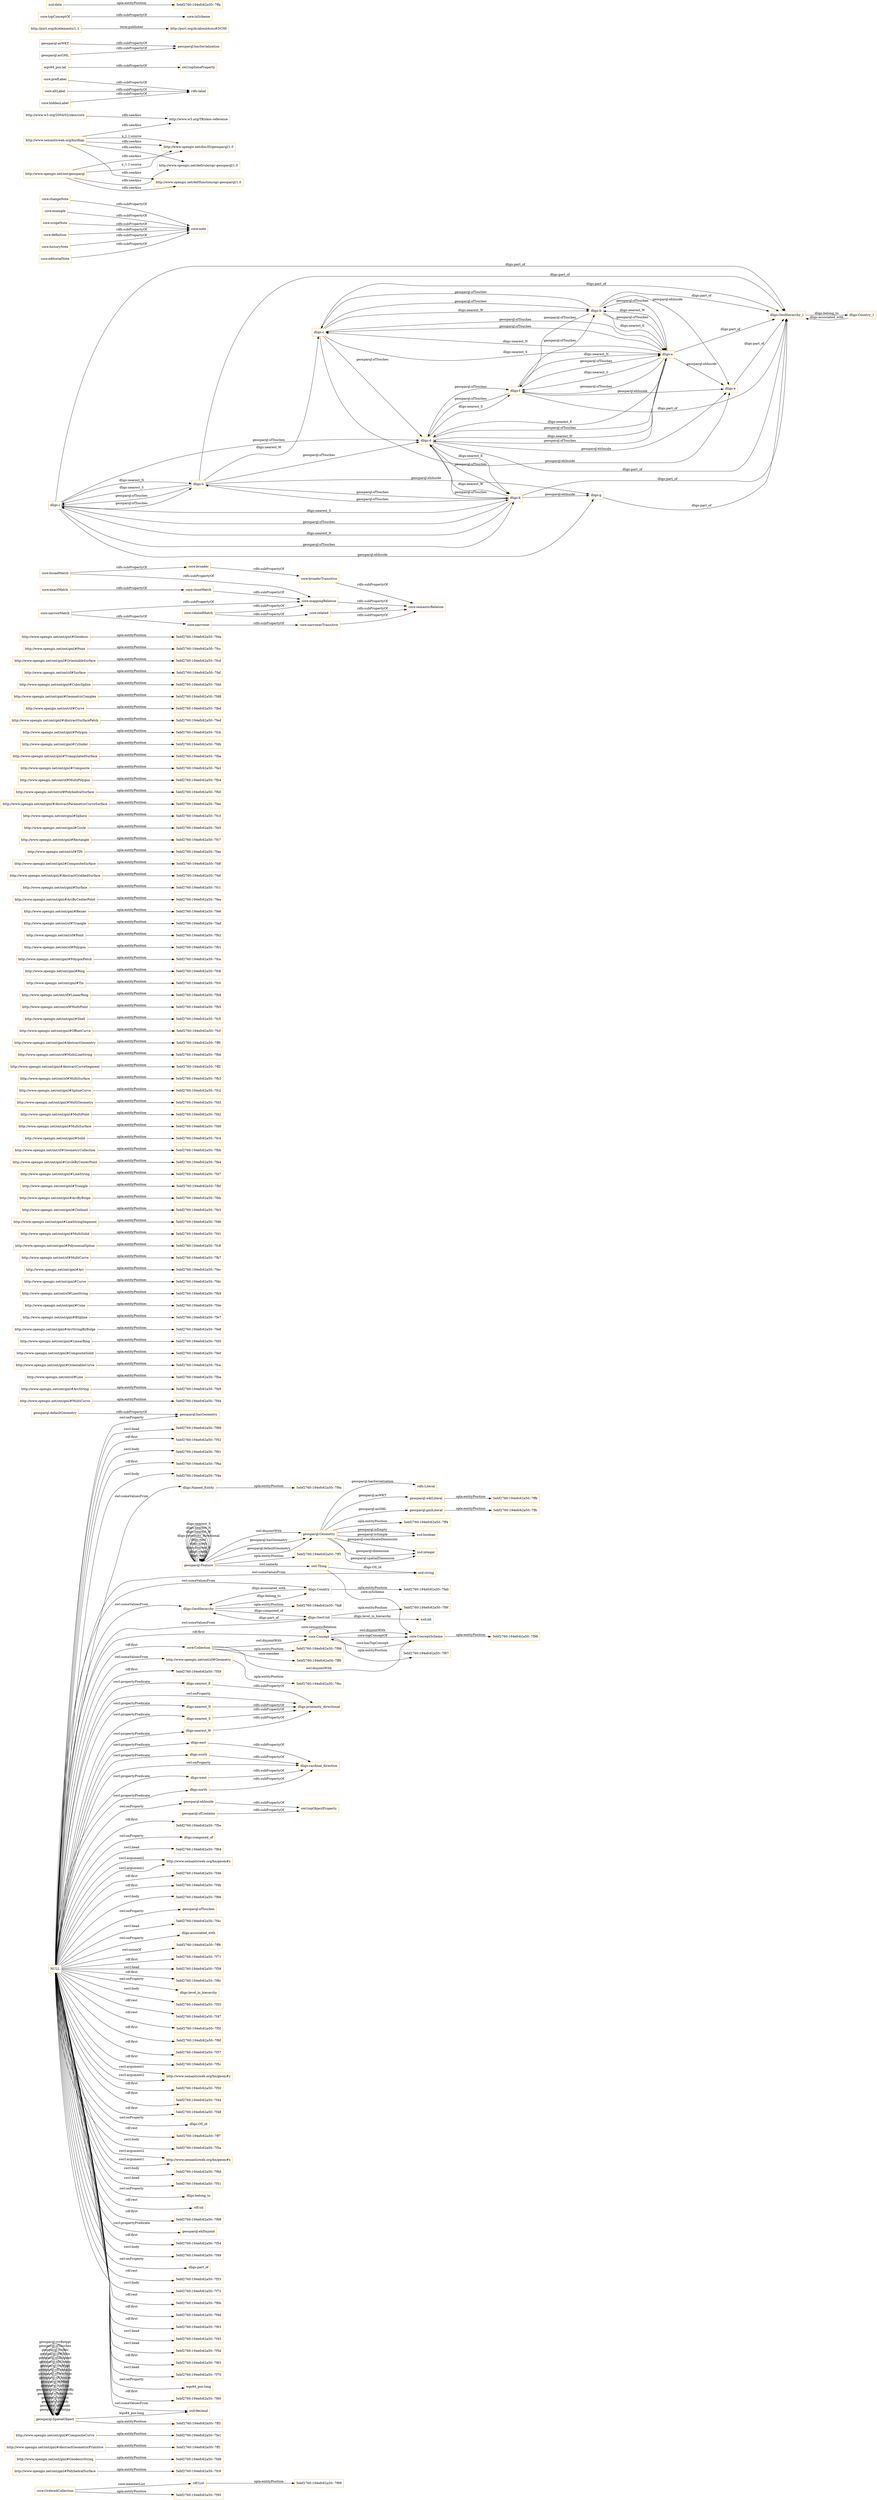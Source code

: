 digraph ar2dtool_diagram { 
rankdir=LR;
size="1501"
node [shape = rectangle, color="orange"]; "rdf:List" "http://www.opengis.net/ont/gml#PolyhedralSurface" "http://www.opengis.net/ont/gml#GeodesicString" "http://www.opengis.net/ont/gml#AbstractGeometricPrimitive" "http://www.opengis.net/ont/gml#CompositeCurve" "dligs:Named_Entity" "http://www.opengis.net/ont/gml#MultiCurve" "http://www.opengis.net/ont/gml#ArcString" "http://www.opengis.net/ont/sf#Line" "http://www.opengis.net/ont/gml#OrientableCurve" "http://www.opengis.net/ont/gml#CompositeSolid" "dligs:GeoHierarchy" "http://www.opengis.net/ont/gml#LinearRing" "http://www.opengis.net/ont/gml#ArcStringByBulge" "http://www.opengis.net/ont/gml#BSpline" "dligs:GeoUnit" "http://www.opengis.net/ont/gml#Cone" "http://www.opengis.net/ont/sf#LineString" "http://www.opengis.net/ont/gml#Curve" "http://www.opengis.net/ont/gml#Arc" "http://www.opengis.net/ont/sf#MultiCurve" "http://www.opengis.net/ont/gml#PolynomialSpline" "http://www.opengis.net/ont/gml#MultiSolid" "http://www.opengis.net/ont/gml#LineStringSegment" "http://www.opengis.net/ont/gml#Clothoid" "http://www.opengis.net/ont/gml#ArcByBulge" "http://www.opengis.net/ont/gml#Triangle" "http://www.opengis.net/ont/gml#LineString" "http://www.opengis.net/ont/gml#CircleByCenterPoint" "http://www.opengis.net/ont/sf#GeometryCollection" "dligs:Country" "http://www.opengis.net/ont/gml#Solid" "http://www.opengis.net/ont/gml#MultiSurface" "http://www.opengis.net/ont/gml#MultiPoint" "5ebf2760:194efc62a50:-7ff9" "http://www.opengis.net/ont/gml#MultiGeometry" "http://www.opengis.net/ont/gml#SplineCurve" "http://www.opengis.net/ont/sf#MultiSurface" "geosparql:Geometry" "http://www.opengis.net/ont/gml#AbstractCurveSegment" "http://www.opengis.net/ont/sf#MultiLineString" "http://www.opengis.net/ont/gml#AbstractGeometry" "http://www.opengis.net/ont/gml#OffsetCurve" "http://www.opengis.net/ont/gml#Shell" "http://www.opengis.net/ont/sf#MultiPoint" "core:ConceptScheme" "http://www.opengis.net/ont/sf#LinearRing" "http://www.opengis.net/ont/gml#Tin" "http://www.opengis.net/ont/gml#Ring" "http://www.opengis.net/ont/gml#PolygonPatch" "http://www.opengis.net/ont/sf#Polygon" "http://www.opengis.net/ont/sf#Point" "http://www.opengis.net/ont/sf#Triangle" "geosparql:SpatialObject" "http://www.opengis.net/ont/gml#Bezier" "core:Concept" "http://www.opengis.net/ont/gml#ArcByCenterPoint" "http://www.opengis.net/ont/gml#Surface" "http://www.opengis.net/ont/gml#AbstractGriddedSurface" "http://www.opengis.net/ont/gml#CompositeSurface" "http://www.opengis.net/ont/sf#TIN" "http://www.opengis.net/ont/gml#Rectangle" "http://www.opengis.net/ont/gml#Circle" "http://www.opengis.net/ont/gml#Sphere" "http://www.opengis.net/ont/sf#Geometry" "http://www.opengis.net/ont/gml#AbstractParametricCurveSurface" "http://www.opengis.net/ont/sf#PolyhedralSurface" "core:OrderedCollection" "http://www.opengis.net/ont/sf#MultiPolygon" "core:Collection" "geosparql:Feature" "http://www.opengis.net/ont/gml#Composite" "http://www.opengis.net/ont/gml#TriangulatedSurface" "http://www.opengis.net/ont/gml#Cylinder" "http://www.opengis.net/ont/gml#Polygon" "http://www.opengis.net/ont/gml#AbstractSurfacePatch" "http://www.opengis.net/ont/sf#Curve" "http://www.opengis.net/ont/gml#GeometricComplex" "http://www.opengis.net/ont/gml#CubicSpline" "http://www.opengis.net/ont/sf#Surface" "http://www.opengis.net/ont/gml#OrientableSurface" "http://www.opengis.net/ont/gml#Point" "http://www.opengis.net/ont/gml#Geodesic" ; /*classes style*/
	"http://www.opengis.net/ont/gml#GeometricComplex" -> "5ebf2760:194efc62a50:-7fd8" [ label = "opla:entityPosition" ];
	"core:closeMatch" -> "core:mappingRelation" [ label = "rdfs:subPropertyOf" ];
	"dligs:i" -> "dligs:h" [ label = "geosparql:sfTouches" ];
	"dligs:i" -> "dligs:g" [ label = "geosparql:ehInside" ];
	"dligs:i" -> "dligs:k" [ label = "geosparql:sfTouches" ];
	"dligs:i" -> "dligs:k" [ label = "dligs:nearest_S" ];
	"dligs:i" -> "dligs:GeoHierarchy_1" [ label = "dligs:part_of" ];
	"dligs:i" -> "dligs:d" [ label = "geosparql:sfTouches" ];
	"dligs:i" -> "dligs:h" [ label = "dligs:nearest_N" ];
	"core:changeNote" -> "core:note" [ label = "rdfs:subPropertyOf" ];
	"http://www.opengis.net/ont/sf#MultiPolygon" -> "5ebf2760:194efc62a50:-7fb4" [ label = "opla:entityPosition" ];
	"geosparql:defaultGeometry" -> "geosparql:hasGeometry" [ label = "rdfs:subPropertyOf" ];
	"http://www.opengis.net/ont/sf#MultiPoint" -> "5ebf2760:194efc62a50:-7fb5" [ label = "opla:entityPosition" ];
	"http://www.opengis.net/ont/gml#GeodesicString" -> "5ebf2760:194efc62a50:-7fd9" [ label = "opla:entityPosition" ];
	"http://www.opengis.net/ont/gml#ArcStringByBulge" -> "5ebf2760:194efc62a50:-7fe8" [ label = "opla:entityPosition" ];
	"http://www.opengis.net/ont/gml#Solid" -> "5ebf2760:194efc62a50:-7fc4" [ label = "opla:entityPosition" ];
	"dligs:GeoUnit" -> "5ebf2760:194efc62a50:-7f9f" [ label = "opla:entityPosition" ];
	"http://www.w3.org/2004/02/skos/core" -> "http://www.w3.org/TR/skos-reference" [ label = "rdfs:seeAlso" ];
	"dligs:Named_Entity" -> "5ebf2760:194efc62a50:-7f9a" [ label = "opla:entityPosition" ];
	"core:related" -> "core:semanticRelation" [ label = "rdfs:subPropertyOf" ];
	"http://www.opengis.net/ont/sf#LineString" -> "5ebf2760:194efc62a50:-7fb9" [ label = "opla:entityPosition" ];
	"geosparql:SpatialObject" -> "5ebf2760:194efc62a50:-7ff3" [ label = "opla:entityPosition" ];
	"http://www.opengis.net/ont/gml#CompositeSurface" -> "5ebf2760:194efc62a50:-7fdf" [ label = "opla:entityPosition" ];
	"core:OrderedCollection" -> "5ebf2760:194efc62a50:-7f95" [ label = "opla:entityPosition" ];
	"core:example" -> "core:note" [ label = "rdfs:subPropertyOf" ];
	"http://www.opengis.net/ont/gml#Tin" -> "5ebf2760:194efc62a50:-7fc0" [ label = "opla:entityPosition" ];
	"dligs:d" -> "dligs:f" [ label = "dligs:nearest_S" ];
	"dligs:d" -> "dligs:e" [ label = "geosparql:ehInside" ];
	"dligs:d" -> "dligs:GeoHierarchy_1" [ label = "dligs:part_of" ];
	"dligs:d" -> "dligs:k" [ label = "geosparql:sfTouches" ];
	"dligs:d" -> "dligs:f" [ label = "geosparql:sfTouches" ];
	"dligs:d" -> "dligs:k" [ label = "dligs:nearest_E" ];
	"dligs:d" -> "dligs:a" [ label = "geosparql:sfTouches" ];
	"dligs:d" -> "dligs:a" [ label = "dligs:nearest_W" ];
	"core:exactMatch" -> "core:closeMatch" [ label = "rdfs:subPropertyOf" ];
	"http://www.opengis.net/ont/gml#Geodesic" -> "5ebf2760:194efc62a50:-7fda" [ label = "opla:entityPosition" ];
	"http://www.opengis.net/ont/geosparql" -> "http://www.opengis.net/doc/IS/geosparql/1.0" [ label = "rdfs:seeAlso" ];
	"http://www.opengis.net/ont/geosparql" -> "http://www.opengis.net/def/rule/ogc-geosparql/1.0" [ label = "rdfs:seeAlso" ];
	"http://www.opengis.net/ont/geosparql" -> "http://www.opengis.net/def/function/ogc-geosparql/1.0" [ label = "rdfs:seeAlso" ];
	"http://www.opengis.net/ont/geosparql" -> "http://www.opengis.net/doc/IS/geosparql/1.0" [ label = "x_1.1:source" ];
	"http://www.opengis.net/ont/gml#Point" -> "5ebf2760:194efc62a50:-7fcc" [ label = "opla:entityPosition" ];
	"http://www.opengis.net/ont/sf#Curve" -> "5ebf2760:194efc62a50:-7fbd" [ label = "opla:entityPosition" ];
	"http://www.opengis.net/ont/gml#AbstractSurfacePatch" -> "5ebf2760:194efc62a50:-7fed" [ label = "opla:entityPosition" ];
	"core:broaderTransitive" -> "core:semanticRelation" [ label = "rdfs:subPropertyOf" ];
	"core:narrower" -> "core:narrowerTransitive" [ label = "rdfs:subPropertyOf" ];
	"http://www.opengis.net/ont/gml#Polygon" -> "5ebf2760:194efc62a50:-7fcb" [ label = "opla:entityPosition" ];
	"core:Collection" -> "core:Concept" [ label = "owl:disjointWith" ];
	"core:Collection" -> "5ebf2760:194efc62a50:-7f98" [ label = "opla:entityPosition" ];
	"core:Collection" -> "core:ConceptScheme" [ label = "owl:disjointWith" ];
	"http://www.opengis.net/ont/gml#BSpline" -> "5ebf2760:194efc62a50:-7fe7" [ label = "opla:entityPosition" ];
	"http://www.opengis.net/ont/sf#Surface" -> "5ebf2760:194efc62a50:-7faf" [ label = "opla:entityPosition" ];
	"core:ConceptScheme" -> "5ebf2760:194efc62a50:-7f96" [ label = "opla:entityPosition" ];
	"http://www.opengis.net/ont/gml#Circle" -> "5ebf2760:194efc62a50:-7fe5" [ label = "opla:entityPosition" ];
	"core:scopeNote" -> "core:note" [ label = "rdfs:subPropertyOf" ];
	"http://www.opengis.net/ont/gml#MultiSurface" -> "5ebf2760:194efc62a50:-7fd0" [ label = "opla:entityPosition" ];
	"core:prefLabel" -> "rdfs:label" [ label = "rdfs:subPropertyOf" ];
	"http://www.opengis.net/ont/sf#MultiCurve" -> "5ebf2760:194efc62a50:-7fb7" [ label = "opla:entityPosition" ];
	"http://www.opengis.net/ont/gml#CircleByCenterPoint" -> "5ebf2760:194efc62a50:-7fe4" [ label = "opla:entityPosition" ];
	"http://www.opengis.net/ont/gml#AbstractGeometricPrimitive" -> "5ebf2760:194efc62a50:-7ff1" [ label = "opla:entityPosition" ];
	"http://www.opengis.net/ont/sf#PolyhedralSurface" -> "5ebf2760:194efc62a50:-7fb0" [ label = "opla:entityPosition" ];
	"dligs:g" -> "dligs:GeoHierarchy_1" [ label = "dligs:part_of" ];
	"core:broadMatch" -> "core:mappingRelation" [ label = "rdfs:subPropertyOf" ];
	"core:broadMatch" -> "core:broader" [ label = "rdfs:subPropertyOf" ];
	"dligs:Country_1" -> "dligs:GeoHierarchy_1" [ label = "dligs:associated_with" ];
	"http://www.opengis.net/ont/gml#MultiPoint" -> "5ebf2760:194efc62a50:-7fd2" [ label = "opla:entityPosition" ];
	"http://www.opengis.net/ont/gml#PolygonPatch" -> "5ebf2760:194efc62a50:-7fca" [ label = "opla:entityPosition" ];
	"http://www.opengis.net/ont/gml#Rectangle" -> "5ebf2760:194efc62a50:-7fc7" [ label = "opla:entityPosition" ];
	"geosparql:wktLiteral" -> "5ebf2760:194efc62a50:-7ffb" [ label = "opla:entityPosition" ];
	"core:narrowMatch" -> "core:narrower" [ label = "rdfs:subPropertyOf" ];
	"core:narrowMatch" -> "core:mappingRelation" [ label = "rdfs:subPropertyOf" ];
	"rdf:List" -> "5ebf2760:194efc62a50:-7f99" [ label = "opla:entityPosition" ];
	"http://www.opengis.net/ont/gml#LineString" -> "5ebf2760:194efc62a50:-7fd7" [ label = "opla:entityPosition" ];
	"http://www.opengis.net/ont/gml#AbstractParametricCurveSurface" -> "5ebf2760:194efc62a50:-7fee" [ label = "opla:entityPosition" ];
	"http://www.opengis.net/ont/gml#Sphere" -> "5ebf2760:194efc62a50:-7fc3" [ label = "opla:entityPosition" ];
	"core:narrowerTransitive" -> "core:semanticRelation" [ label = "rdfs:subPropertyOf" ];
	"http://www.opengis.net/ont/gml#PolynomialSpline" -> "5ebf2760:194efc62a50:-7fc8" [ label = "opla:entityPosition" ];
	"dligs:nearest_W" -> "dligs:proximity_directional" [ label = "rdfs:subPropertyOf" ];
	"dligs:b" -> "dligs:GeoHierarchy_1" [ label = "dligs:part_of" ];
	"dligs:b" -> "dligs:a" [ label = "dligs:nearest_E" ];
	"dligs:b" -> "dligs:f" [ label = "geosparql:sfTouches" ];
	"dligs:b" -> "dligs:c" [ label = "geosparql:sfTouches" ];
	"dligs:b" -> "dligs:a" [ label = "geosparql:sfTouches" ];
	"dligs:b" -> "dligs:e" [ label = "geosparql:ehInside" ];
	"core:altLabel" -> "rdfs:label" [ label = "rdfs:subPropertyOf" ];
	"http://www.opengis.net/ont/gml#AbstractGriddedSurface" -> "5ebf2760:194efc62a50:-7fef" [ label = "opla:entityPosition" ];
	"core:Concept" -> "5ebf2760:194efc62a50:-7f97" [ label = "opla:entityPosition" ];
	"core:Concept" -> "core:ConceptScheme" [ label = "owl:disjointWith" ];
	"dligs:north" -> "dligs:cardinal_direction" [ label = "rdfs:subPropertyOf" ];
	"core:hiddenLabel" -> "rdfs:label" [ label = "rdfs:subPropertyOf" ];
	"http://www.opengis.net/ont/gml#AbstractGeometry" -> "5ebf2760:194efc62a50:-7ff0" [ label = "opla:entityPosition" ];
	"http://www.opengis.net/ont/gml#Clothoid" -> "5ebf2760:194efc62a50:-7fe3" [ label = "opla:entityPosition" ];
	"http://www.opengis.net/ont/gml#Ring" -> "5ebf2760:194efc62a50:-7fc6" [ label = "opla:entityPosition" ];
	"http://www.opengis.net/ont/gml#Cylinder" -> "5ebf2760:194efc62a50:-7fdb" [ label = "opla:entityPosition" ];
	"http://www.opengis.net/ont/gml#MultiGeometry" -> "5ebf2760:194efc62a50:-7fd3" [ label = "opla:entityPosition" ];
	"http://www.opengis.net/ont/gml#PolyhedralSurface" -> "5ebf2760:194efc62a50:-7fc9" [ label = "opla:entityPosition" ];
	"http://www.opengis.net/ont/gml#LineStringSegment" -> "5ebf2760:194efc62a50:-7fd6" [ label = "opla:entityPosition" ];
	"dligs:nearest_E" -> "dligs:proximity_directional" [ label = "rdfs:subPropertyOf" ];
	"dligs:e" -> "dligs:GeoHierarchy_1" [ label = "dligs:part_of" ];
	"http://www.opengis.net/ont/gml#MultiCurve" -> "5ebf2760:194efc62a50:-7fd4" [ label = "opla:entityPosition" ];
	"http://www.opengis.net/ont/gml#SplineCurve" -> "5ebf2760:194efc62a50:-7fc2" [ label = "opla:entityPosition" ];
	"http://www.opengis.net/ont/gml#Cone" -> "5ebf2760:194efc62a50:-7fde" [ label = "opla:entityPosition" ];
	"http://www.opengis.net/ont/gml#OrientableSurface" -> "5ebf2760:194efc62a50:-7fcd" [ label = "opla:entityPosition" ];
	"wgs84_pos:lat" -> "owl:topDataProperty" [ label = "rdfs:subPropertyOf" ];
	"http://www.opengis.net/ont/sf#MultiLineString" -> "5ebf2760:194efc62a50:-7fb6" [ label = "opla:entityPosition" ];
	"http://www.opengis.net/ont/sf#Polygon" -> "5ebf2760:194efc62a50:-7fb1" [ label = "opla:entityPosition" ];
	"http://www.opengis.net/ont/sf#LinearRing" -> "5ebf2760:194efc62a50:-7fb8" [ label = "opla:entityPosition" ];
	"http://www.opengis.net/ont/sf#GeometryCollection" -> "5ebf2760:194efc62a50:-7fbb" [ label = "opla:entityPosition" ];
	"dligs:GeoHierarchy_1" -> "dligs:Country_1" [ label = "dligs:belong_to" ];
	"geosparql:ehInside" -> "owl:topObjectProperty" [ label = "rdfs:subPropertyOf" ];
	"dligs:h" -> "dligs:GeoHierarchy_1" [ label = "dligs:part_of" ];
	"dligs:h" -> "dligs:c" [ label = "dligs:nearest_W" ];
	"dligs:h" -> "dligs:i" [ label = "dligs:nearest_S" ];
	"dligs:h" -> "dligs:k" [ label = "geosparql:sfTouches" ];
	"dligs:h" -> "dligs:i" [ label = "geosparql:sfTouches" ];
	"dligs:h" -> "dligs:g" [ label = "geosparql:ehInside" ];
	"dligs:h" -> "dligs:d" [ label = "geosparql:sfTouches" ];
	"http://www.opengis.net/ont/gml#ArcByBulge" -> "5ebf2760:194efc62a50:-7feb" [ label = "opla:entityPosition" ];
	"dligs:east" -> "dligs:cardinal_direction" [ label = "rdfs:subPropertyOf" ];
	"http://www.opengis.net/ont/gml#CompositeCurve" -> "5ebf2760:194efc62a50:-7fe1" [ label = "opla:entityPosition" ];
	"http://www.opengis.net/ont/sf#MultiSurface" -> "5ebf2760:194efc62a50:-7fb3" [ label = "opla:entityPosition" ];
	"http://www.opengis.net/ont/gml#MultiSolid" -> "5ebf2760:194efc62a50:-7fd1" [ label = "opla:entityPosition" ];
	"geosparql:sfContains" -> "owl:topObjectProperty" [ label = "rdfs:subPropertyOf" ];
	"geosparql:asWKT" -> "geosparql:hasSerialization" [ label = "rdfs:subPropertyOf" ];
	"http://www.opengis.net/ont/gml#Bezier" -> "5ebf2760:194efc62a50:-7fe6" [ label = "opla:entityPosition" ];
	"core:definition" -> "core:note" [ label = "rdfs:subPropertyOf" ];
	"http://www.opengis.net/ont/gml#Composite" -> "5ebf2760:194efc62a50:-7fe2" [ label = "opla:entityPosition" ];
	"dligs:south" -> "dligs:cardinal_direction" [ label = "rdfs:subPropertyOf" ];
	"dligs:Country" -> "5ebf2760:194efc62a50:-7fab" [ label = "opla:entityPosition" ];
	"http://www.opengis.net/ont/gml#ArcByCenterPoint" -> "5ebf2760:194efc62a50:-7fea" [ label = "opla:entityPosition" ];
	"core:historyNote" -> "core:note" [ label = "rdfs:subPropertyOf" ];
	"dligs:c" -> "dligs:d" [ label = "geosparql:sfTouches" ];
	"dligs:c" -> "dligs:GeoHierarchy_1" [ label = "dligs:part_of" ];
	"dligs:c" -> "dligs:e" [ label = "geosparql:ehInside" ];
	"dligs:c" -> "dligs:b" [ label = "dligs:nearest_W" ];
	"dligs:c" -> "dligs:a" [ label = "geosparql:sfTouches" ];
	"dligs:c" -> "dligs:b" [ label = "geosparql:sfTouches" ];
	"dligs:c" -> "dligs:a" [ label = "dligs:nearest_S" ];
	"dligs:GeoHierarchy" -> "5ebf2760:194efc62a50:-7fa8" [ label = "opla:entityPosition" ];
	"http://www.opengis.net/ont/gml#Arc" -> "5ebf2760:194efc62a50:-7fec" [ label = "opla:entityPosition" ];
	"dligs:k" -> "dligs:g" [ label = "geosparql:ehInside" ];
	"dligs:k" -> "dligs:h" [ label = "geosparql:sfTouches" ];
	"dligs:k" -> "dligs:i" [ label = "geosparql:sfTouches" ];
	"dligs:k" -> "dligs:GeoHierarchy_1" [ label = "dligs:part_of" ];
	"dligs:k" -> "dligs:d" [ label = "geosparql:sfTouches" ];
	"dligs:k" -> "dligs:i" [ label = "dligs:nearest_N" ];
	"dligs:k" -> "dligs:d" [ label = "dligs:nearest_W" ];
	"http://www.opengis.net/ont/gml#ArcString" -> "5ebf2760:194efc62a50:-7fe9" [ label = "opla:entityPosition" ];
	"http://www.opengis.net/ont/gml#Shell" -> "5ebf2760:194efc62a50:-7fc5" [ label = "opla:entityPosition" ];
	"http://www.opengis.net/ont/sf#Line" -> "5ebf2760:194efc62a50:-7fba" [ label = "opla:entityPosition" ];
	"http://www.opengis.net/ont/sf#TIN" -> "5ebf2760:194efc62a50:-7fae" [ label = "opla:entityPosition" ];
	"http://www.opengis.net/ont/sf#Geometry" -> "5ebf2760:194efc62a50:-7fbc" [ label = "opla:entityPosition" ];
	"NULL" -> "5ebf2760:194efc62a50:-7f5e" [ label = "rdf:first" ];
	"NULL" -> "dligs:composed_of" [ label = "owl:onProperty" ];
	"NULL" -> "5ebf2760:194efc62a50:-7f64" [ label = "swrl:head" ];
	"NULL" -> "dligs:north" [ label = "swrl:propertyPredicate" ];
	"NULL" -> "http://www.semanticweb.org/hn/geom#z" [ label = "swrl:argument2" ];
	"NULL" -> "5ebf2760:194efc62a50:-7f46" [ label = "rdf:first" ];
	"NULL" -> "5ebf2760:194efc62a50:-7f4b" [ label = "rdf:first" ];
	"NULL" -> "5ebf2760:194efc62a50:-7f66" [ label = "swrl:body" ];
	"NULL" -> "geosparql:sfTouches" [ label = "owl:onProperty" ];
	"NULL" -> "5ebf2760:194efc62a50:-7f4c" [ label = "swrl:head" ];
	"NULL" -> "core:Concept" [ label = "rdf:first" ];
	"NULL" -> "dligs:associated_with" [ label = "owl:onProperty" ];
	"NULL" -> "5ebf2760:194efc62a50:-7ff8" [ label = "owl:unionOf" ];
	"NULL" -> "5ebf2760:194efc62a50:-7f71" [ label = "rdf:first" ];
	"NULL" -> "5ebf2760:194efc62a50:-7f58" [ label = "swrl:head" ];
	"NULL" -> "5ebf2760:194efc62a50:-7f6c" [ label = "rdf:first" ];
	"NULL" -> "dligs:level_in_hierarchy" [ label = "owl:onProperty" ];
	"NULL" -> "5ebf2760:194efc62a50:-7f55" [ label = "swrl:body" ];
	"NULL" -> "5ebf2760:194efc62a50:-7f47" [ label = "rdf:rest" ];
	"NULL" -> "dligs:Country" [ label = "owl:someValuesFrom" ];
	"NULL" -> "5ebf2760:194efc62a50:-7f5f" [ label = "rdf:rest" ];
	"NULL" -> "5ebf2760:194efc62a50:-7f6f" [ label = "rdf:first" ];
	"NULL" -> "dligs:GeoUnit" [ label = "owl:someValuesFrom" ];
	"NULL" -> "5ebf2760:194efc62a50:-7f57" [ label = "rdf:first" ];
	"NULL" -> "5ebf2760:194efc62a50:-7f5c" [ label = "rdf:first" ];
	"NULL" -> "http://www.semanticweb.org/hn/geom#y" [ label = "swrl:argument1" ];
	"NULL" -> "5ebf2760:194efc62a50:-7f50" [ label = "rdf:first" ];
	"NULL" -> "dligs:nearest_E" [ label = "swrl:propertyPredicate" ];
	"NULL" -> "5ebf2760:194efc62a50:-7f44" [ label = "rdf:first" ];
	"NULL" -> "5ebf2760:194efc62a50:-7f48" [ label = "rdf:first" ];
	"NULL" -> "dligs:OS_id" [ label = "owl:onProperty" ];
	"NULL" -> "5ebf2760:194efc62a50:-7ff7" [ label = "rdf:rest" ];
	"NULL" -> "5ebf2760:194efc62a50:-7f5a" [ label = "swrl:body" ];
	"NULL" -> "http://www.semanticweb.org/hn/geom#x" [ label = "swrl:argument2" ];
	"NULL" -> "xsd:decimal" [ label = "owl:someValuesFrom" ];
	"NULL" -> "5ebf2760:194efc62a50:-7f6d" [ label = "swrl:body" ];
	"NULL" -> "5ebf2760:194efc62a50:-7f51" [ label = "swrl:head" ];
	"NULL" -> "http://www.opengis.net/ont/sf#Geometry" [ label = "owl:someValuesFrom" ];
	"NULL" -> "dligs:belong_to" [ label = "owl:onProperty" ];
	"NULL" -> "dligs:cardinal_direction" [ label = "owl:onProperty" ];
	"NULL" -> "rdf:nil" [ label = "rdf:rest" ];
	"NULL" -> "5ebf2760:194efc62a50:-7f68" [ label = "rdf:first" ];
	"NULL" -> "dligs:nearest_W" [ label = "swrl:propertyPredicate" ];
	"NULL" -> "geosparql:ehDisjoint" [ label = "swrl:propertyPredicate" ];
	"NULL" -> "dligs:east" [ label = "swrl:propertyPredicate" ];
	"NULL" -> "5ebf2760:194efc62a50:-7f54" [ label = "rdf:first" ];
	"NULL" -> "http://www.semanticweb.org/hn/geom#x" [ label = "swrl:argument1" ];
	"NULL" -> "dligs:west" [ label = "swrl:propertyPredicate" ];
	"NULL" -> "5ebf2760:194efc62a50:-7f49" [ label = "swrl:body" ];
	"NULL" -> "dligs:part_of" [ label = "owl:onProperty" ];
	"NULL" -> "5ebf2760:194efc62a50:-7f53" [ label = "rdf:rest" ];
	"NULL" -> "5ebf2760:194efc62a50:-7f72" [ label = "swrl:body" ];
	"NULL" -> "5ebf2760:194efc62a50:-7f6b" [ label = "rdf:rest" ];
	"NULL" -> "geosparql:ehInside" [ label = "owl:onProperty" ];
	"NULL" -> "5ebf2760:194efc62a50:-7f4d" [ label = "rdf:first" ];
	"NULL" -> "5ebf2760:194efc62a50:-7f63" [ label = "rdf:first" ];
	"NULL" -> "http://www.semanticweb.org/hn/geom#y" [ label = "swrl:argument2" ];
	"NULL" -> "5ebf2760:194efc62a50:-7f45" [ label = "swrl:head" ];
	"NULL" -> "dligs:south" [ label = "swrl:propertyPredicate" ];
	"NULL" -> "5ebf2760:194efc62a50:-7f5d" [ label = "swrl:head" ];
	"NULL" -> "5ebf2760:194efc62a50:-7f65" [ label = "rdf:first" ];
	"NULL" -> "5ebf2760:194efc62a50:-7f70" [ label = "swrl:head" ];
	"NULL" -> "dligs:Named_Entity" [ label = "owl:someValuesFrom" ];
	"NULL" -> "wgs84_pos:long" [ label = "owl:onProperty" ];
	"NULL" -> "5ebf2760:194efc62a50:-7f60" [ label = "rdf:first" ];
	"NULL" -> "5ebf2760:194efc62a50:-7f69" [ label = "swrl:head" ];
	"NULL" -> "5ebf2760:194efc62a50:-7f52" [ label = "rdf:first" ];
	"NULL" -> "http://www.semanticweb.org/hn/geom#z" [ label = "swrl:argument1" ];
	"NULL" -> "geosparql:hasGeometry" [ label = "owl:onProperty" ];
	"NULL" -> "dligs:GeoHierarchy" [ label = "owl:someValuesFrom" ];
	"NULL" -> "5ebf2760:194efc62a50:-7f61" [ label = "swrl:body" ];
	"NULL" -> "5ebf2760:194efc62a50:-7f6a" [ label = "rdf:first" ];
	"NULL" -> "5ebf2760:194efc62a50:-7f4e" [ label = "swrl:body" ];
	"NULL" -> "dligs:nearest_N" [ label = "swrl:propertyPredicate" ];
	"NULL" -> "dligs:nearest_S" [ label = "swrl:propertyPredicate" ];
	"NULL" -> "core:Collection" [ label = "rdf:first" ];
	"NULL" -> "xsd:string" [ label = "owl:someValuesFrom" ];
	"NULL" -> "dligs:proximity_directional" [ label = "owl:onProperty" ];
	"NULL" -> "5ebf2760:194efc62a50:-7f59" [ label = "rdf:first" ];
	"http://www.opengis.net/ont/gml#Surface" -> "5ebf2760:194efc62a50:-7fc1" [ label = "opla:entityPosition" ];
	"http://purl.org/dc/elements/1.1" -> "http://purl.org/dc/aboutdcmi#DCMI" [ label = "term:publisher" ];
	"dligs:nearest_S" -> "dligs:proximity_directional" [ label = "rdfs:subPropertyOf" ];
	"http://www.opengis.net/ont/gml#CompositeSolid" -> "5ebf2760:194efc62a50:-7fe0" [ label = "opla:entityPosition" ];
	"http://www.semanticweb.org/hn/dligs" -> "http://www.opengis.net/def/rule/ogc-geosparql/1.0" [ label = "rdfs:seeAlso" ];
	"http://www.semanticweb.org/hn/dligs" -> "http://www.w3.org/TR/skos-reference" [ label = "rdfs:seeAlso" ];
	"http://www.semanticweb.org/hn/dligs" -> "http://www.opengis.net/doc/IS/geosparql/1.0" [ label = "rdfs:seeAlso" ];
	"http://www.semanticweb.org/hn/dligs" -> "http://www.opengis.net/doc/IS/geosparql/1.0" [ label = "x_1.1:source" ];
	"http://www.semanticweb.org/hn/dligs" -> "http://www.opengis.net/def/function/ogc-geosparql/1.0" [ label = "rdfs:seeAlso" ];
	"http://www.opengis.net/ont/gml#LinearRing" -> "5ebf2760:194efc62a50:-7fd5" [ label = "opla:entityPosition" ];
	"core:topConceptOf" -> "core:inScheme" [ label = "rdfs:subPropertyOf" ];
	"http://www.opengis.net/ont/gml#Triangle" -> "5ebf2760:194efc62a50:-7fbf" [ label = "opla:entityPosition" ];
	"http://www.opengis.net/ont/gml#OffsetCurve" -> "5ebf2760:194efc62a50:-7fcf" [ label = "opla:entityPosition" ];
	"dligs:f" -> "dligs:GeoHierarchy_1" [ label = "dligs:part_of" ];
	"dligs:f" -> "dligs:a" [ label = "dligs:nearest_N" ];
	"dligs:f" -> "dligs:d" [ label = "geosparql:sfTouches" ];
	"dligs:f" -> "dligs:b" [ label = "geosparql:sfTouches" ];
	"dligs:f" -> "dligs:a" [ label = "geosparql:sfTouches" ];
	"dligs:f" -> "dligs:e" [ label = "geosparql:ehInside" ];
	"http://www.opengis.net/ont/gml#Curve" -> "5ebf2760:194efc62a50:-7fdc" [ label = "opla:entityPosition" ];
	"geosparql:gmlLiteral" -> "5ebf2760:194efc62a50:-7ffc" [ label = "opla:entityPosition" ];
	"core:relatedMatch" -> "core:related" [ label = "rdfs:subPropertyOf" ];
	"core:relatedMatch" -> "core:mappingRelation" [ label = "rdfs:subPropertyOf" ];
	"core:broader" -> "core:broaderTransitive" [ label = "rdfs:subPropertyOf" ];
	"http://www.opengis.net/ont/gml#CubicSpline" -> "5ebf2760:194efc62a50:-7fdd" [ label = "opla:entityPosition" ];
	"geosparql:Feature" -> "5ebf2760:194efc62a50:-7ff5" [ label = "opla:entityPosition" ];
	"geosparql:Feature" -> "geosparql:Geometry" [ label = "owl:disjointWith" ];
	"xsd:date" -> "5ebf2760:194efc62a50:-7ffa" [ label = "opla:entityPosition" ];
	"geosparql:asGML" -> "geosparql:hasSerialization" [ label = "rdfs:subPropertyOf" ];
	"dligs:nearest_N" -> "dligs:proximity_directional" [ label = "rdfs:subPropertyOf" ];
	"http://www.opengis.net/ont/sf#Triangle" -> "5ebf2760:194efc62a50:-7fad" [ label = "opla:entityPosition" ];
	"http://www.opengis.net/ont/sf#Point" -> "5ebf2760:194efc62a50:-7fb2" [ label = "opla:entityPosition" ];
	"dligs:west" -> "dligs:cardinal_direction" [ label = "rdfs:subPropertyOf" ];
	"core:mappingRelation" -> "core:semanticRelation" [ label = "rdfs:subPropertyOf" ];
	"http://www.opengis.net/ont/gml#AbstractCurveSegment" -> "5ebf2760:194efc62a50:-7ff2" [ label = "opla:entityPosition" ];
	"core:editorialNote" -> "core:note" [ label = "rdfs:subPropertyOf" ];
	"http://www.opengis.net/ont/gml#TriangulatedSurface" -> "5ebf2760:194efc62a50:-7fbe" [ label = "opla:entityPosition" ];
	"dligs:a" -> "dligs:c" [ label = "geosparql:sfTouches" ];
	"dligs:a" -> "dligs:c" [ label = "dligs:nearest_N" ];
	"dligs:a" -> "dligs:f" [ label = "dligs:nearest_S" ];
	"dligs:a" -> "dligs:f" [ label = "geosparql:sfTouches" ];
	"dligs:a" -> "dligs:GeoHierarchy_1" [ label = "dligs:part_of" ];
	"dligs:a" -> "dligs:d" [ label = "dligs:nearest_E" ];
	"dligs:a" -> "dligs:e" [ label = "geosparql:ehInside" ];
	"dligs:a" -> "dligs:b" [ label = "geosparql:sfTouches" ];
	"dligs:a" -> "dligs:b" [ label = "dligs:nearest_W" ];
	"dligs:a" -> "dligs:d" [ label = "geosparql:sfTouches" ];
	"http://www.opengis.net/ont/gml#OrientableCurve" -> "5ebf2760:194efc62a50:-7fce" [ label = "opla:entityPosition" ];
	"geosparql:Geometry" -> "5ebf2760:194efc62a50:-7ff4" [ label = "opla:entityPosition" ];
	"dligs:GeoHierarchy" -> "dligs:GeoUnit" [ label = "dligs:composed_of" ];
	"geosparql:SpatialObject" -> "geosparql:SpatialObject" [ label = "geosparql:rcc8ntpp" ];
	"geosparql:Feature" -> "geosparql:Geometry" [ label = "geosparql:hasGeometry" ];
	"geosparql:SpatialObject" -> "xsd:decimal" [ label = "wgs84_pos:long" ];
	"geosparql:Feature" -> "geosparql:Feature" [ label = "dligs:west" ];
	"geosparql:SpatialObject" -> "geosparql:SpatialObject" [ label = "geosparql:sfEquals" ];
	"geosparql:SpatialObject" -> "geosparql:SpatialObject" [ label = "geosparql:rcc8dc" ];
	"geosparql:SpatialObject" -> "geosparql:SpatialObject" [ label = "geosparql:rcc8po" ];
	"owl:Thing" -> "core:ConceptScheme" [ label = "core:inScheme" ];
	"dligs:GeoHierarchy" -> "dligs:Country" [ label = "dligs:belong_to" ];
	"core:OrderedCollection" -> "rdf:List" [ label = "core:memberList" ];
	"geosparql:Geometry" -> "xsd:boolean" [ label = "geosparql:isEmpty" ];
	"dligs:GeoUnit" -> "xsd:int" [ label = "dligs:level_in_hierarchy" ];
	"geosparql:Feature" -> "geosparql:Geometry" [ label = "geosparql:defaultGeometry" ];
	"geosparql:Geometry" -> "geosparql:wktLiteral" [ label = "geosparql:asWKT" ];
	"owl:Thing" -> "xsd:string" [ label = "dligs:OS_id" ];
	"geosparql:Geometry" -> "xsd:integer" [ label = "geosparql:coordinateDimension" ];
	"geosparql:SpatialObject" -> "geosparql:SpatialObject" [ label = "geosparql:sfIntersects" ];
	"geosparql:Geometry" -> "xsd:integer" [ label = "geosparql:dimension" ];
	"geosparql:SpatialObject" -> "geosparql:SpatialObject" [ label = "geosparql:ehCoveredBy" ];
	"geosparql:SpatialObject" -> "geosparql:SpatialObject" [ label = "geosparql:rcc8tpp" ];
	"core:Concept" -> "core:Concept" [ label = "core:semanticRelation" ];
	"geosparql:Feature" -> "geosparql:Feature" [ label = "dligs:south" ];
	"geosparql:SpatialObject" -> "geosparql:SpatialObject" [ label = "geosparql:ehMeet" ];
	"geosparql:SpatialObject" -> "geosparql:SpatialObject" [ label = "geosparql:sfCrosses" ];
	"geosparql:Feature" -> "geosparql:Feature" [ label = "dligs:nearest_E" ];
	"geosparql:SpatialObject" -> "geosparql:SpatialObject" [ label = "geosparql:sfOverlaps" ];
	"dligs:Country" -> "dligs:GeoHierarchy" [ label = "dligs:associated_with" ];
	"geosparql:Geometry" -> "geosparql:gmlLiteral" [ label = "geosparql:asGML" ];
	"geosparql:Feature" -> "geosparql:Feature" [ label = "dligs:north" ];
	"core:ConceptScheme" -> "core:Concept" [ label = "core:hasTopConcept" ];
	"geosparql:SpatialObject" -> "geosparql:SpatialObject" [ label = "geosparql:sfContains" ];
	"geosparql:Geometry" -> "xsd:integer" [ label = "geosparql:spatialDimension" ];
	"geosparql:Geometry" -> "xsd:boolean" [ label = "geosparql:isSimple" ];
	"geosparql:SpatialObject" -> "geosparql:SpatialObject" [ label = "geosparql:rcc8tppi" ];
	"geosparql:SpatialObject" -> "geosparql:SpatialObject" [ label = "geosparql:ehCovers" ];
	"dligs:GeoUnit" -> "dligs:GeoHierarchy" [ label = "dligs:part_of" ];
	"geosparql:Geometry" -> "rdfs:Literal" [ label = "geosparql:hasSerialization" ];
	"geosparql:SpatialObject" -> "geosparql:SpatialObject" [ label = "geosparql:ehDisjoint" ];
	"geosparql:Feature" -> "owl:Thing" [ label = "owl:sameAs" ];
	"geosparql:Feature" -> "geosparql:Feature" [ label = "dligs:east" ];
	"geosparql:SpatialObject" -> "geosparql:SpatialObject" [ label = "geosparql:sfWithin" ];
	"core:Concept" -> "core:ConceptScheme" [ label = "core:topConceptOf" ];
	"core:Collection" -> "5ebf2760:194efc62a50:-7ff9" [ label = "core:member" ];
	"geosparql:SpatialObject" -> "geosparql:SpatialObject" [ label = "geosparql:rcc8ec" ];
	"geosparql:Feature" -> "geosparql:Feature" [ label = "dligs:proximity_directional" ];
	"geosparql:Feature" -> "geosparql:Feature" [ label = "dligs:nearest_W" ];
	"geosparql:SpatialObject" -> "geosparql:SpatialObject" [ label = "geosparql:sfTouches" ];
	"geosparql:SpatialObject" -> "geosparql:SpatialObject" [ label = "geosparql:rcc8ntppi" ];
	"geosparql:Feature" -> "geosparql:Feature" [ label = "dligs:nearest_N" ];
	"geosparql:Feature" -> "geosparql:Feature" [ label = "dligs:nearest_S" ];

}
